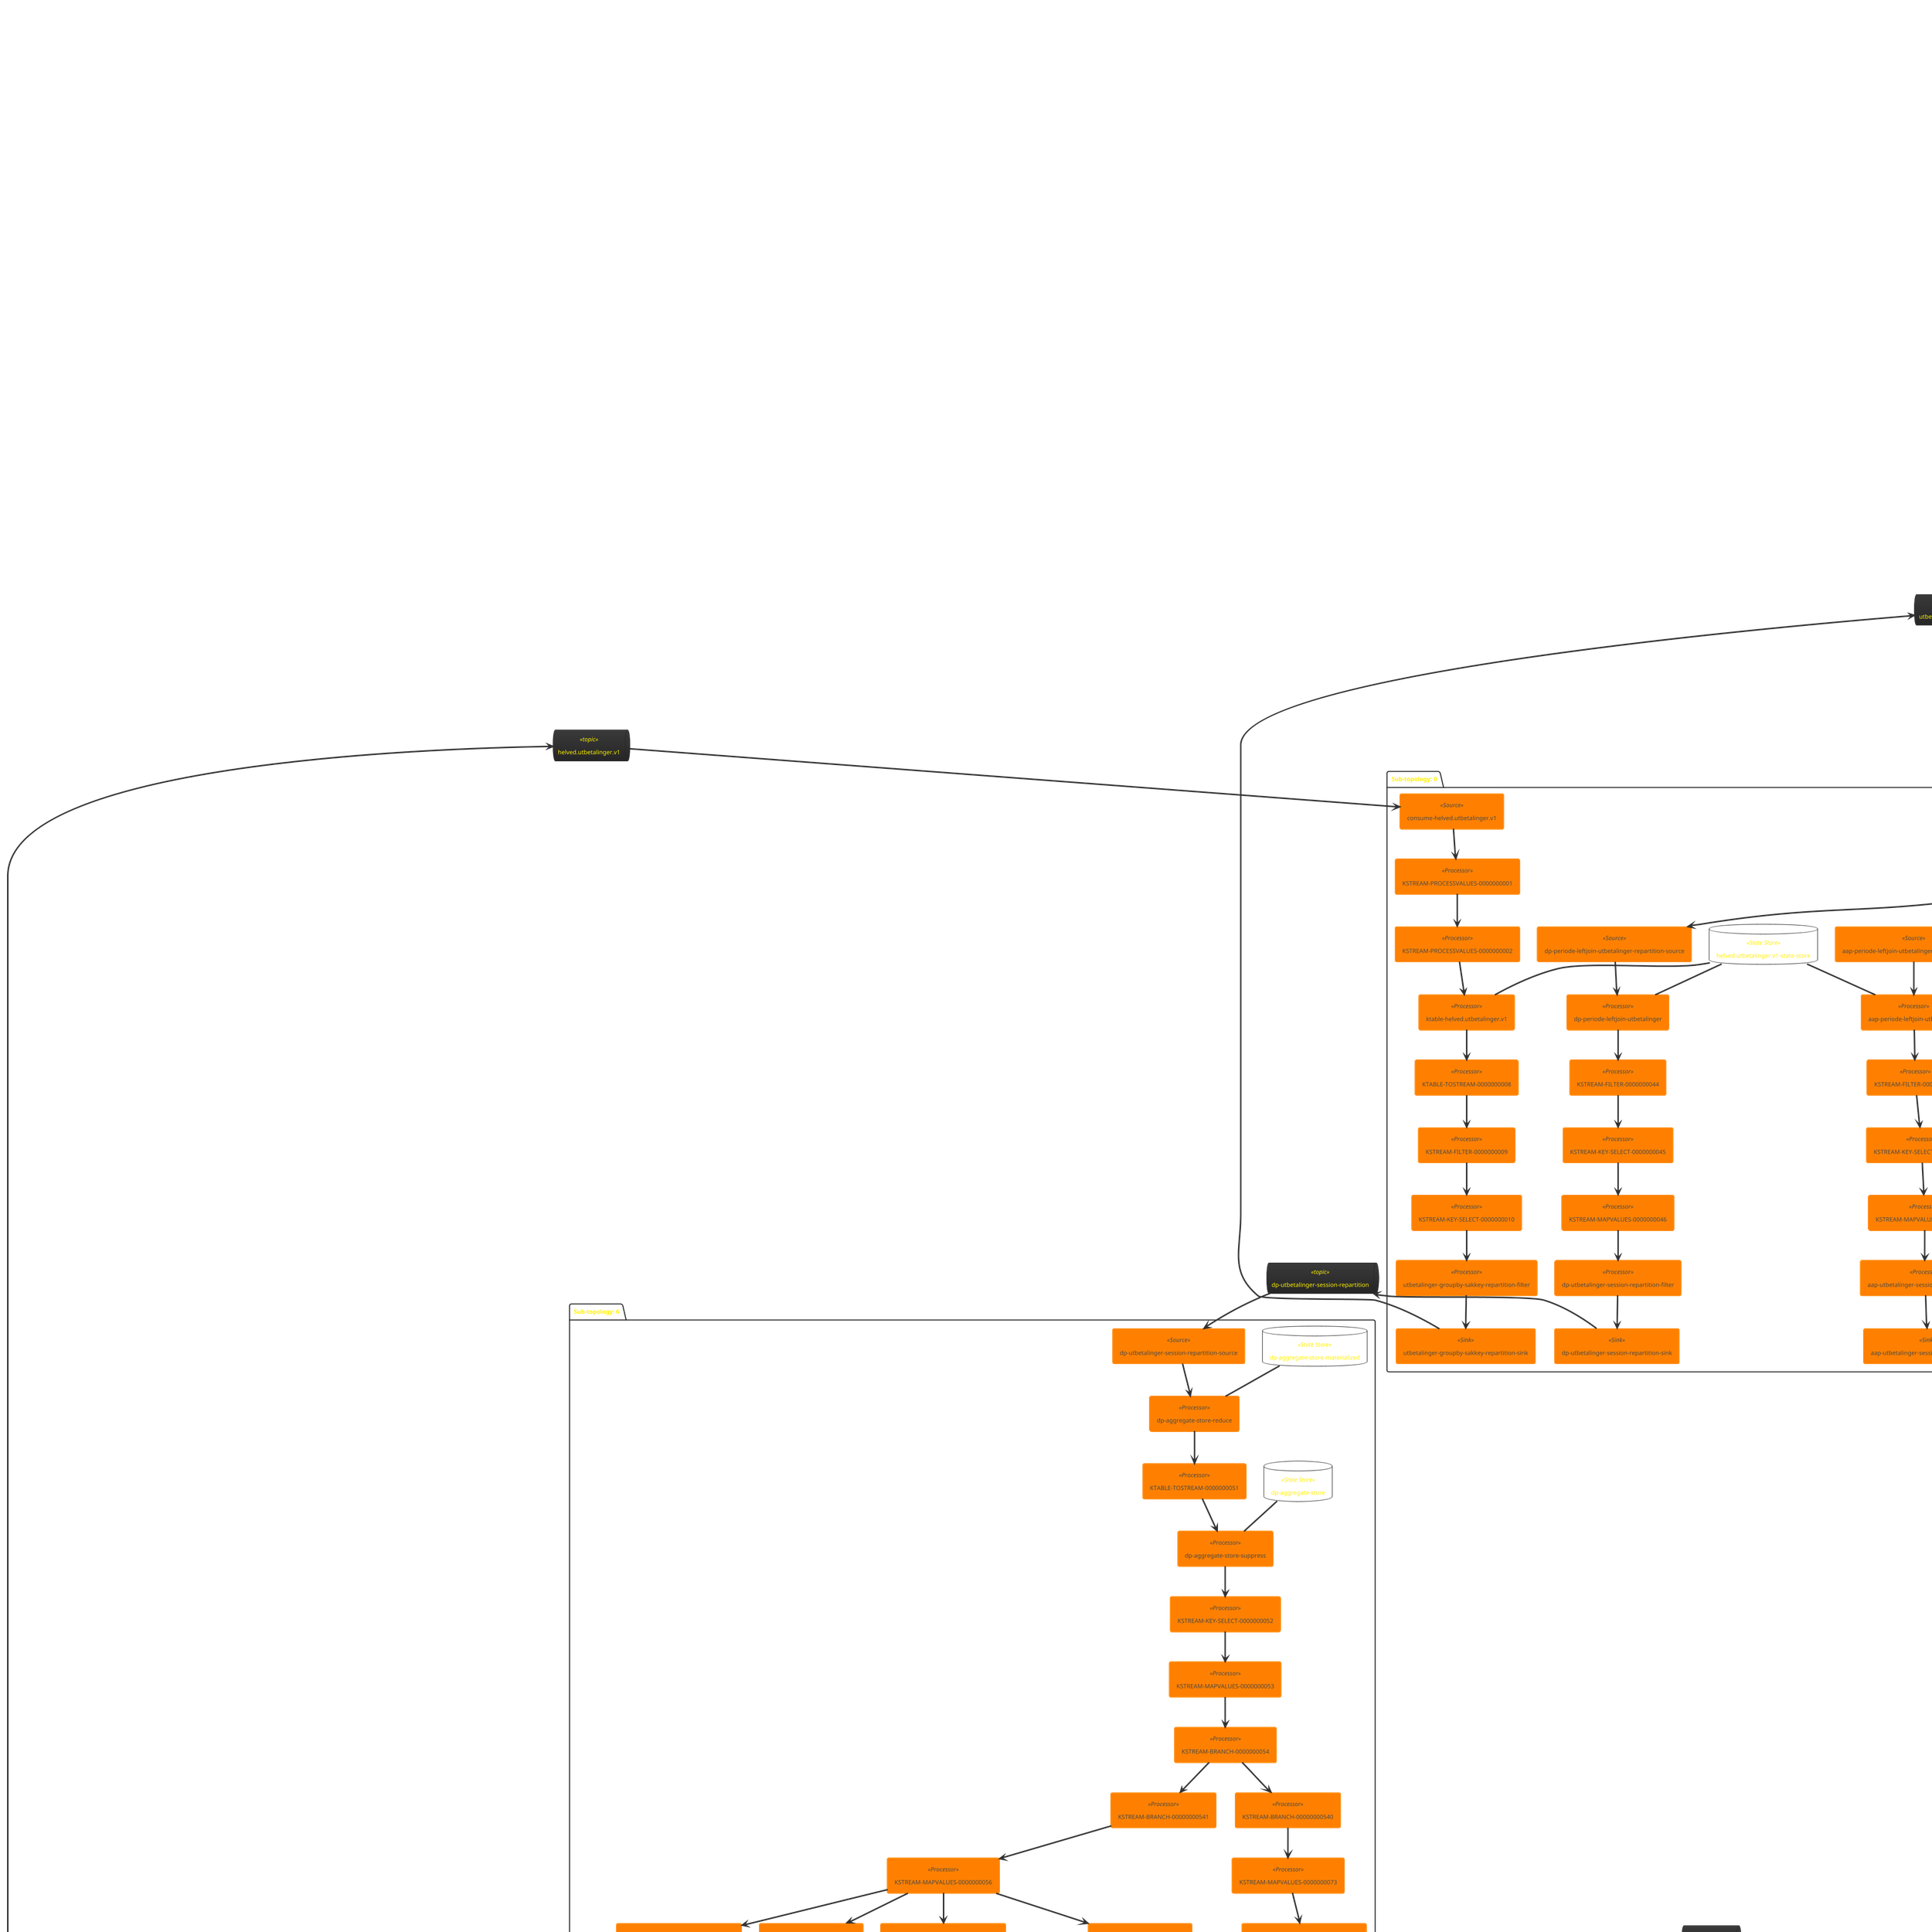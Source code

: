 @startuml
!theme black-knight
queue "aap-utbetalinger-session-repartition" <<topic>> as aap_utbetalinger_session_repartition
queue "dp-utbetalinger-session-repartition" <<topic>> as dp_utbetalinger_session_repartition
queue "utbetalinger-groupby-sakkey-repartition" <<topic>> as utbetalinger_groupby_sakkey_repartition
queue "helved.utbetalinger.v1" <<topic>> as helved_utbetalinger_v1
queue "aap-periode-leftjoin-utbetalinger-repartition" <<topic>> as aap_periode_leftjoin_utbetalinger_repartition
queue "dp-periode-leftjoin-utbetalinger-repartition" <<topic>> as dp_periode_leftjoin_utbetalinger_repartition
queue "pk-leftjoin-pending-repartition" <<topic>> as pk_leftjoin_pending_repartition
queue "helved.pending-utbetalinger.v1" <<topic>> as helved_pending_utbetalinger_v1
queue "helved.saker.v1" <<topic>> as helved_saker_v1
queue "aaptuple-leftjoin-saker-repartition" <<topic>> as aaptuple_leftjoin_saker_repartition
queue "dptuple-leftjoin-saker-repartition" <<topic>> as dptuple_leftjoin_saker_repartition
queue "oppdrag-leftjoin-fks-repartition" <<topic>> as oppdrag_leftjoin_fks_repartition
queue "helved.fk.v1" <<topic>> as helved_fk_v1
queue "from-teamdagpenger.utbetaling.v1-repartition" <<topic>> as from_teamdagpenger_utbetaling_v1_repartition
queue "teamdagpenger.utbetaling.v1" <<topic>> as teamdagpenger_utbetaling_v1
queue "helved.utbetalinger-dp.v1" <<topic>> as helved_utbetalinger_dp_v1
queue "helved.simuleringer.v1" <<topic>> as helved_simuleringer_v1
queue "helved.oppdrag.v1" <<topic>> as helved_oppdrag_v1
queue "helved.status.v1" <<topic>> as helved_status_v1
queue "from-aap.utbetaling.v1-repartition" <<topic>> as from_aap_utbetaling_v1_repartition
queue "aap.utbetaling.v1" <<topic>> as aap_utbetaling_v1
queue "helved.utbetalinger-aap.v1" <<topic>> as helved_utbetalinger_aap_v1
package "Sub-topology: 0" {
	database "helved.utbetalinger.v1-state-store" <<State Store>> as helved_utbetalinger_v1_state_store
	agent "consume-helved.utbetalinger.v1" <<Source>> as consume_helved_utbetalinger_v1
	agent "KSTREAM-PROCESSVALUES-0000000001" <<Processor>> as KSTREAM_PROCESSVALUES_0000000001
	agent "KSTREAM-PROCESSVALUES-0000000002" <<Processor>> as KSTREAM_PROCESSVALUES_0000000002
	agent "aap-periode-leftjoin-utbetalinger-repartition-source" <<Source>> as aap_periode_leftjoin_utbetalinger_repartition_source
	agent "dp-periode-leftjoin-utbetalinger-repartition-source" <<Source>> as dp_periode_leftjoin_utbetalinger_repartition_source
	agent "aap-periode-leftjoin-utbetalinger" <<Processor>> as aap_periode_leftjoin_utbetalinger
	agent "dp-periode-leftjoin-utbetalinger" <<Processor>> as dp_periode_leftjoin_utbetalinger
	agent "ktable-helved.utbetalinger.v1" <<Processor>> as ktable_helved_utbetalinger_v1
	agent "KSTREAM-FILTER-0000000044" <<Processor>> as KSTREAM_FILTER_0000000044
	agent "KSTREAM-FILTER-0000000097" <<Processor>> as KSTREAM_FILTER_0000000097
	agent "KTABLE-TOSTREAM-0000000008" <<Processor>> as KTABLE_TOSTREAM_0000000008
	agent "KSTREAM-FILTER-0000000009" <<Processor>> as KSTREAM_FILTER_0000000009
	agent "KSTREAM-KEY-SELECT-0000000045" <<Processor>> as KSTREAM_KEY_SELECT_0000000045
	agent "KSTREAM-KEY-SELECT-0000000098" <<Processor>> as KSTREAM_KEY_SELECT_0000000098
	agent "KSTREAM-KEY-SELECT-0000000010" <<Processor>> as KSTREAM_KEY_SELECT_0000000010
	agent "KSTREAM-MAPVALUES-0000000046" <<Processor>> as KSTREAM_MAPVALUES_0000000046
	agent "KSTREAM-MAPVALUES-0000000099" <<Processor>> as KSTREAM_MAPVALUES_0000000099
	agent "aap-utbetalinger-session-repartition-filter" <<Processor>> as aap_utbetalinger_session_repartition_filter
	agent "dp-utbetalinger-session-repartition-filter" <<Processor>> as dp_utbetalinger_session_repartition_filter
	agent "utbetalinger-groupby-sakkey-repartition-filter" <<Processor>> as utbetalinger_groupby_sakkey_repartition_filter
	agent "aap-utbetalinger-session-repartition-sink" <<Sink>> as aap_utbetalinger_session_repartition_sink
	agent "dp-utbetalinger-session-repartition-sink" <<Sink>> as dp_utbetalinger_session_repartition_sink
	agent "utbetalinger-groupby-sakkey-repartition-sink" <<Sink>> as utbetalinger_groupby_sakkey_repartition_sink
	helved_utbetalinger_v1 --> consume_helved_utbetalinger_v1
	aap_periode_leftjoin_utbetalinger_repartition --> aap_periode_leftjoin_utbetalinger_repartition_source
	dp_periode_leftjoin_utbetalinger_repartition --> dp_periode_leftjoin_utbetalinger_repartition_source
	helved_utbetalinger_v1_state_store -- aap_periode_leftjoin_utbetalinger
	helved_utbetalinger_v1_state_store -- dp_periode_leftjoin_utbetalinger
	helved_utbetalinger_v1_state_store -- ktable_helved_utbetalinger_v1
	aap_utbetalinger_session_repartition <-- aap_utbetalinger_session_repartition_sink
	dp_utbetalinger_session_repartition <-- dp_utbetalinger_session_repartition_sink
	utbetalinger_groupby_sakkey_repartition <-- utbetalinger_groupby_sakkey_repartition_sink
	consume_helved_utbetalinger_v1 --> KSTREAM_PROCESSVALUES_0000000001
	KSTREAM_PROCESSVALUES_0000000001 --> KSTREAM_PROCESSVALUES_0000000002
	KSTREAM_PROCESSVALUES_0000000002 --> ktable_helved_utbetalinger_v1
	aap_periode_leftjoin_utbetalinger_repartition_source --> aap_periode_leftjoin_utbetalinger
	dp_periode_leftjoin_utbetalinger_repartition_source --> dp_periode_leftjoin_utbetalinger
	aap_periode_leftjoin_utbetalinger --> KSTREAM_FILTER_0000000097
	dp_periode_leftjoin_utbetalinger --> KSTREAM_FILTER_0000000044
	ktable_helved_utbetalinger_v1 --> KTABLE_TOSTREAM_0000000008
	KSTREAM_FILTER_0000000044 --> KSTREAM_KEY_SELECT_0000000045
	KSTREAM_FILTER_0000000097 --> KSTREAM_KEY_SELECT_0000000098
	KTABLE_TOSTREAM_0000000008 --> KSTREAM_FILTER_0000000009
	KSTREAM_FILTER_0000000009 --> KSTREAM_KEY_SELECT_0000000010
	KSTREAM_KEY_SELECT_0000000045 --> KSTREAM_MAPVALUES_0000000046
	KSTREAM_KEY_SELECT_0000000098 --> KSTREAM_MAPVALUES_0000000099
	KSTREAM_KEY_SELECT_0000000010 --> utbetalinger_groupby_sakkey_repartition_filter
	KSTREAM_MAPVALUES_0000000046 --> dp_utbetalinger_session_repartition_filter
	KSTREAM_MAPVALUES_0000000099 --> aap_utbetalinger_session_repartition_filter
	aap_utbetalinger_session_repartition_filter --> aap_utbetalinger_session_repartition_sink
	dp_utbetalinger_session_repartition_filter --> dp_utbetalinger_session_repartition_sink
	utbetalinger_groupby_sakkey_repartition_filter --> utbetalinger_groupby_sakkey_repartition_sink
}
package "Sub-topology: 1" {
	database "helved.pending-utbetalinger.v1-state-store" <<State Store>> as helved_pending_utbetalinger_v1_state_store
	agent "pk-leftjoin-pending-repartition-source" <<Source>> as pk_leftjoin_pending_repartition_source
	agent "consume-helved.pending-utbetalinger.v1" <<Source>> as consume_helved_pending_utbetalinger_v1
	agent "pk-leftjoin-pending" <<Processor>> as pk_leftjoin_pending
	agent "KSTREAM-MAPVALUES-0000000144" <<Processor>> as KSTREAM_MAPVALUES_0000000144
	agent "KSTREAM-PROCESSVALUES-0000000005" <<Processor>> as KSTREAM_PROCESSVALUES_0000000005
	agent "KSTREAM-PROCESSVALUES-0000000006" <<Processor>> as KSTREAM_PROCESSVALUES_0000000006
	agent "KSTREAM-PROCESSVALUES-0000000145" <<Processor>> as KSTREAM_PROCESSVALUES_0000000145
	agent "KSTREAM-SINK-0000000146" <<Sink>> as KSTREAM_SINK_0000000146
	agent "ktable-helved.pending-utbetalinger.v1" <<Processor>> as ktable_helved_pending_utbetalinger_v1
	pk_leftjoin_pending_repartition --> pk_leftjoin_pending_repartition_source
	helved_pending_utbetalinger_v1 --> consume_helved_pending_utbetalinger_v1
	helved_pending_utbetalinger_v1_state_store -- pk_leftjoin_pending
	helved_utbetalinger_v1 <-- KSTREAM_SINK_0000000146
	helved_pending_utbetalinger_v1_state_store -- ktable_helved_pending_utbetalinger_v1
	pk_leftjoin_pending_repartition_source --> pk_leftjoin_pending
	consume_helved_pending_utbetalinger_v1 --> KSTREAM_PROCESSVALUES_0000000005
	pk_leftjoin_pending --> KSTREAM_MAPVALUES_0000000144
	KSTREAM_MAPVALUES_0000000144 --> KSTREAM_PROCESSVALUES_0000000145
	KSTREAM_PROCESSVALUES_0000000005 --> KSTREAM_PROCESSVALUES_0000000006
	KSTREAM_PROCESSVALUES_0000000006 --> ktable_helved_pending_utbetalinger_v1
	KSTREAM_PROCESSVALUES_0000000145 --> KSTREAM_SINK_0000000146
}
package "Sub-topology: 2" {
	database "helved.saker.v1-state-store-materialized" <<State Store>> as helved_saker_v1_state_store_materialized
	agent "utbetalinger-groupby-sakkey-repartition-source" <<Source>> as utbetalinger_groupby_sakkey_repartition_source
	agent "aaptuple-leftjoin-saker-repartition-source" <<Source>> as aaptuple_leftjoin_saker_repartition_source
	agent "dptuple-leftjoin-saker-repartition-source" <<Source>> as dptuple_leftjoin_saker_repartition_source
	agent "helved.saker.v1-state-store-aggregate" <<Processor>> as helved_saker_v1_state_store_aggregate
	agent "KTABLE-TOSTREAM-0000000015" <<Processor>> as KTABLE_TOSTREAM_0000000015
	agent "aaptuple-leftjoin-saker" <<Processor>> as aaptuple_leftjoin_saker
	agent "dptuple-leftjoin-saker" <<Processor>> as dptuple_leftjoin_saker
	agent "KSTREAM-FILTER-0000000016" <<Processor>> as KSTREAM_FILTER_0000000016
	agent "KSTREAM-FLATMAP-0000000039" <<Processor>> as KSTREAM_FLATMAP_0000000039
	agent "KSTREAM-FLATMAP-0000000092" <<Processor>> as KSTREAM_FLATMAP_0000000092
	agent "KSTREAM-PROCESSVALUES-0000000017" <<Processor>> as KSTREAM_PROCESSVALUES_0000000017
	agent "aap-periode-leftjoin-utbetalinger-repartition-filter" <<Processor>> as aap_periode_leftjoin_utbetalinger_repartition_filter
	agent "dp-periode-leftjoin-utbetalinger-repartition-filter" <<Processor>> as dp_periode_leftjoin_utbetalinger_repartition_filter
	agent "KSTREAM-SINK-0000000018" <<Sink>> as KSTREAM_SINK_0000000018
	agent "aap-periode-leftjoin-utbetalinger-repartition-sink" <<Sink>> as aap_periode_leftjoin_utbetalinger_repartition_sink
	agent "dp-periode-leftjoin-utbetalinger-repartition-sink" <<Sink>> as dp_periode_leftjoin_utbetalinger_repartition_sink
	utbetalinger_groupby_sakkey_repartition --> utbetalinger_groupby_sakkey_repartition_source
	aaptuple_leftjoin_saker_repartition --> aaptuple_leftjoin_saker_repartition_source
	dptuple_leftjoin_saker_repartition --> dptuple_leftjoin_saker_repartition_source
	helved_saker_v1_state_store_materialized -- helved_saker_v1_state_store_aggregate
	helved_saker_v1_state_store_materialized -- aaptuple_leftjoin_saker
	helved_saker_v1_state_store_materialized -- dptuple_leftjoin_saker
	helved_saker_v1 <-- KSTREAM_SINK_0000000018
	aap_periode_leftjoin_utbetalinger_repartition <-- aap_periode_leftjoin_utbetalinger_repartition_sink
	dp_periode_leftjoin_utbetalinger_repartition <-- dp_periode_leftjoin_utbetalinger_repartition_sink
	utbetalinger_groupby_sakkey_repartition_source --> helved_saker_v1_state_store_aggregate
	aaptuple_leftjoin_saker_repartition_source --> aaptuple_leftjoin_saker
	dptuple_leftjoin_saker_repartition_source --> dptuple_leftjoin_saker
	helved_saker_v1_state_store_aggregate --> KTABLE_TOSTREAM_0000000015
	KTABLE_TOSTREAM_0000000015 --> KSTREAM_FILTER_0000000016
	aaptuple_leftjoin_saker --> KSTREAM_FLATMAP_0000000092
	dptuple_leftjoin_saker --> KSTREAM_FLATMAP_0000000039
	KSTREAM_FILTER_0000000016 --> KSTREAM_PROCESSVALUES_0000000017
	KSTREAM_FLATMAP_0000000039 --> dp_periode_leftjoin_utbetalinger_repartition_filter
	KSTREAM_FLATMAP_0000000092 --> aap_periode_leftjoin_utbetalinger_repartition_filter
	KSTREAM_PROCESSVALUES_0000000017 --> KSTREAM_SINK_0000000018
	aap_periode_leftjoin_utbetalinger_repartition_filter --> aap_periode_leftjoin_utbetalinger_repartition_sink
	dp_periode_leftjoin_utbetalinger_repartition_filter --> dp_periode_leftjoin_utbetalinger_repartition_sink
}
package "Sub-topology: 3" {
	database "helved.fk.v1-state-store" <<State Store>> as helved_fk_v1_state_store
	agent "oppdrag-leftjoin-fks-repartition-source" <<Source>> as oppdrag_leftjoin_fks_repartition_source
	agent "consume-helved.fk.v1" <<Source>> as consume_helved_fk_v1
	agent "oppdrag-leftjoin-fks" <<Processor>> as oppdrag_leftjoin_fks
	agent "KSTREAM-FLATMAP-0000000139" <<Processor>> as KSTREAM_FLATMAP_0000000139
	agent "KSTREAM-PROCESSVALUES-0000000020" <<Processor>> as KSTREAM_PROCESSVALUES_0000000020
	agent "KSTREAM-PROCESSVALUES-0000000021" <<Processor>> as KSTREAM_PROCESSVALUES_0000000021
	agent "pk-leftjoin-pending-repartition-filter" <<Processor>> as pk_leftjoin_pending_repartition_filter
	agent "ktable-helved.fk.v1" <<Processor>> as ktable_helved_fk_v1
	agent "pk-leftjoin-pending-repartition-sink" <<Sink>> as pk_leftjoin_pending_repartition_sink
	oppdrag_leftjoin_fks_repartition --> oppdrag_leftjoin_fks_repartition_source
	helved_fk_v1 --> consume_helved_fk_v1
	helved_fk_v1_state_store -- oppdrag_leftjoin_fks
	helved_fk_v1_state_store -- ktable_helved_fk_v1
	pk_leftjoin_pending_repartition <-- pk_leftjoin_pending_repartition_sink
	oppdrag_leftjoin_fks_repartition_source --> oppdrag_leftjoin_fks
	consume_helved_fk_v1 --> KSTREAM_PROCESSVALUES_0000000020
	oppdrag_leftjoin_fks --> KSTREAM_FLATMAP_0000000139
	KSTREAM_FLATMAP_0000000139 --> pk_leftjoin_pending_repartition_filter
	KSTREAM_PROCESSVALUES_0000000020 --> KSTREAM_PROCESSVALUES_0000000021
	KSTREAM_PROCESSVALUES_0000000021 --> ktable_helved_fk_v1
	pk_leftjoin_pending_repartition_filter --> pk_leftjoin_pending_repartition_sink
}
package "Sub-topology: 4" {
	agent "consume-teamdagpenger.utbetaling.v1" <<Source>> as consume_teamdagpenger_utbetaling_v1
	agent "KSTREAM-PROCESSVALUES-0000000024" <<Processor>> as KSTREAM_PROCESSVALUES_0000000024
	agent "KSTREAM-FILTER-0000000025" <<Processor>> as KSTREAM_FILTER_0000000025
	agent "from-teamdagpenger.utbetaling.v1-repartition-filter" <<Processor>> as from_teamdagpenger_utbetaling_v1_repartition_filter
	agent "from-teamdagpenger.utbetaling.v1-repartition-sink" <<Sink>> as from_teamdagpenger_utbetaling_v1_repartition_sink
	teamdagpenger_utbetaling_v1 --> consume_teamdagpenger_utbetaling_v1
	from_teamdagpenger_utbetaling_v1_repartition <-- from_teamdagpenger_utbetaling_v1_repartition_sink
	consume_teamdagpenger_utbetaling_v1 --> KSTREAM_PROCESSVALUES_0000000024
	KSTREAM_PROCESSVALUES_0000000024 --> KSTREAM_FILTER_0000000025
	KSTREAM_FILTER_0000000025 --> from_teamdagpenger_utbetaling_v1_repartition_filter
	from_teamdagpenger_utbetaling_v1_repartition_filter --> from_teamdagpenger_utbetaling_v1_repartition_sink
}
package "Sub-topology: 5" {
	agent "consume-helved.utbetalinger-dp.v1" <<Source>> as consume_helved_utbetalinger_dp_v1
	agent "KSTREAM-PROCESSVALUES-0000000030" <<Processor>> as KSTREAM_PROCESSVALUES_0000000030
	agent "KSTREAM-FILTER-0000000031" <<Processor>> as KSTREAM_FILTER_0000000031
	agent "from-teamdagpenger.utbetaling.v1-repartition-source" <<Source>> as from_teamdagpenger_utbetaling_v1_repartition_source
	agent "KSTREAM-MERGE-0000000032" <<Processor>> as KSTREAM_MERGE_0000000032
	agent "KSTREAM-MAPVALUES-0000000033" <<Processor>> as KSTREAM_MAPVALUES_0000000033
	agent "KSTREAM-KEY-SELECT-0000000034" <<Processor>> as KSTREAM_KEY_SELECT_0000000034
	agent "dptuple-leftjoin-saker-repartition-filter" <<Processor>> as dptuple_leftjoin_saker_repartition_filter
	agent "dptuple-leftjoin-saker-repartition-sink" <<Sink>> as dptuple_leftjoin_saker_repartition_sink
	helved_utbetalinger_dp_v1 --> consume_helved_utbetalinger_dp_v1
	from_teamdagpenger_utbetaling_v1_repartition --> from_teamdagpenger_utbetaling_v1_repartition_source
	dptuple_leftjoin_saker_repartition <-- dptuple_leftjoin_saker_repartition_sink
	consume_helved_utbetalinger_dp_v1 --> KSTREAM_PROCESSVALUES_0000000030
	KSTREAM_PROCESSVALUES_0000000030 --> KSTREAM_FILTER_0000000031
	KSTREAM_FILTER_0000000031 --> KSTREAM_MERGE_0000000032
	from_teamdagpenger_utbetaling_v1_repartition_source --> KSTREAM_MERGE_0000000032
	KSTREAM_MERGE_0000000032 --> KSTREAM_MAPVALUES_0000000033
	KSTREAM_MAPVALUES_0000000033 --> KSTREAM_KEY_SELECT_0000000034
	KSTREAM_KEY_SELECT_0000000034 --> dptuple_leftjoin_saker_repartition_filter
	dptuple_leftjoin_saker_repartition_filter --> dptuple_leftjoin_saker_repartition_sink
}
package "Sub-topology: 6" {
	database "dp-aggregate-store-materialized" <<State Store>> as dp_aggregate_store_materialized
	database "dp-aggregate-store" <<State Store>> as dp_aggregate_store
	agent "dp-utbetalinger-session-repartition-source" <<Source>> as dp_utbetalinger_session_repartition_source
	agent "dp-aggregate-store-reduce" <<Processor>> as dp_aggregate_store_reduce
	agent "KTABLE-TOSTREAM-0000000051" <<Processor>> as KTABLE_TOSTREAM_0000000051
	agent "dp-aggregate-store-suppress" <<Processor>> as dp_aggregate_store_suppress
	agent "KSTREAM-KEY-SELECT-0000000052" <<Processor>> as KSTREAM_KEY_SELECT_0000000052
	agent "KSTREAM-MAPVALUES-0000000053" <<Processor>> as KSTREAM_MAPVALUES_0000000053
	agent "KSTREAM-BRANCH-0000000054" <<Processor>> as KSTREAM_BRANCH_0000000054
	agent "KSTREAM-BRANCH-00000000541" <<Processor>> as KSTREAM_BRANCH_00000000541
	agent "KSTREAM-MAPVALUES-0000000056" <<Processor>> as KSTREAM_MAPVALUES_0000000056
	agent "KSTREAM-FLATMAPVALUES-0000000063" <<Processor>> as KSTREAM_FLATMAPVALUES_0000000063
	agent "KSTREAM-BRANCH-00000000540" <<Processor>> as KSTREAM_BRANCH_00000000540
	agent "KSTREAM-FLATMAP-0000000057" <<Processor>> as KSTREAM_FLATMAP_0000000057
	agent "KSTREAM-FLATMAP-0000000069" <<Processor>> as KSTREAM_FLATMAP_0000000069
	agent "KSTREAM-FLATMAPVALUES-0000000060" <<Processor>> as KSTREAM_FLATMAPVALUES_0000000060
	agent "KSTREAM-MAPVALUES-0000000066" <<Processor>> as KSTREAM_MAPVALUES_0000000066
	agent "KSTREAM-MAPVALUES-0000000073" <<Processor>> as KSTREAM_MAPVALUES_0000000073
	agent "KSTREAM-PROCESSVALUES-0000000058" <<Processor>> as KSTREAM_PROCESSVALUES_0000000058
	agent "KSTREAM-PROCESSVALUES-0000000061" <<Processor>> as KSTREAM_PROCESSVALUES_0000000061
	agent "KSTREAM-PROCESSVALUES-0000000064" <<Processor>> as KSTREAM_PROCESSVALUES_0000000064
	agent "KSTREAM-PROCESSVALUES-0000000067" <<Processor>> as KSTREAM_PROCESSVALUES_0000000067
	agent "KSTREAM-PROCESSVALUES-0000000070" <<Processor>> as KSTREAM_PROCESSVALUES_0000000070
	agent "KSTREAM-PROCESSVALUES-0000000074" <<Processor>> as KSTREAM_PROCESSVALUES_0000000074
	agent "KSTREAM-SINK-0000000059" <<Sink>> as KSTREAM_SINK_0000000059
	agent "KSTREAM-SINK-0000000062" <<Sink>> as KSTREAM_SINK_0000000062
	agent "KSTREAM-SINK-0000000065" <<Sink>> as KSTREAM_SINK_0000000065
	agent "KSTREAM-SINK-0000000068" <<Sink>> as KSTREAM_SINK_0000000068
	agent "KSTREAM-SINK-0000000071" <<Sink>> as KSTREAM_SINK_0000000071
	agent "KSTREAM-SINK-0000000075" <<Sink>> as KSTREAM_SINK_0000000075
	dp_utbetalinger_session_repartition --> dp_utbetalinger_session_repartition_source
	dp_aggregate_store_materialized -- dp_aggregate_store_reduce
	dp_aggregate_store -- dp_aggregate_store_suppress
	helved_pending_utbetalinger_v1 <-- KSTREAM_SINK_0000000059
	helved_simuleringer_v1 <-- KSTREAM_SINK_0000000062
	helved_oppdrag_v1 <-- KSTREAM_SINK_0000000065
	helved_status_v1 <-- KSTREAM_SINK_0000000068
	helved_fk_v1 <-- KSTREAM_SINK_0000000071
	helved_status_v1 <-- KSTREAM_SINK_0000000075
	dp_utbetalinger_session_repartition_source --> dp_aggregate_store_reduce
	dp_aggregate_store_reduce --> KTABLE_TOSTREAM_0000000051
	KTABLE_TOSTREAM_0000000051 --> dp_aggregate_store_suppress
	dp_aggregate_store_suppress --> KSTREAM_KEY_SELECT_0000000052
	KSTREAM_KEY_SELECT_0000000052 --> KSTREAM_MAPVALUES_0000000053
	KSTREAM_MAPVALUES_0000000053 --> KSTREAM_BRANCH_0000000054
	KSTREAM_BRANCH_0000000054 --> KSTREAM_BRANCH_00000000540
	KSTREAM_BRANCH_0000000054 --> KSTREAM_BRANCH_00000000541
	KSTREAM_BRANCH_00000000541 --> KSTREAM_MAPVALUES_0000000056
	KSTREAM_MAPVALUES_0000000056 --> KSTREAM_FLATMAPVALUES_0000000063
	KSTREAM_MAPVALUES_0000000056 --> KSTREAM_FLATMAP_0000000057
	KSTREAM_MAPVALUES_0000000056 --> KSTREAM_FLATMAPVALUES_0000000060
	KSTREAM_MAPVALUES_0000000056 --> KSTREAM_FLATMAP_0000000069
	KSTREAM_FLATMAPVALUES_0000000063 --> KSTREAM_MAPVALUES_0000000066
	KSTREAM_FLATMAPVALUES_0000000063 --> KSTREAM_PROCESSVALUES_0000000064
	KSTREAM_BRANCH_00000000540 --> KSTREAM_MAPVALUES_0000000073
	KSTREAM_FLATMAP_0000000057 --> KSTREAM_PROCESSVALUES_0000000058
	KSTREAM_FLATMAP_0000000069 --> KSTREAM_PROCESSVALUES_0000000070
	KSTREAM_FLATMAPVALUES_0000000060 --> KSTREAM_PROCESSVALUES_0000000061
	KSTREAM_MAPVALUES_0000000066 --> KSTREAM_PROCESSVALUES_0000000067
	KSTREAM_MAPVALUES_0000000073 --> KSTREAM_PROCESSVALUES_0000000074
	KSTREAM_PROCESSVALUES_0000000058 --> KSTREAM_SINK_0000000059
	KSTREAM_PROCESSVALUES_0000000061 --> KSTREAM_SINK_0000000062
	KSTREAM_PROCESSVALUES_0000000064 --> KSTREAM_SINK_0000000065
	KSTREAM_PROCESSVALUES_0000000067 --> KSTREAM_SINK_0000000068
	KSTREAM_PROCESSVALUES_0000000070 --> KSTREAM_SINK_0000000071
	KSTREAM_PROCESSVALUES_0000000074 --> KSTREAM_SINK_0000000075
}
package "Sub-topology: 7" {
	agent "consume-aap.utbetaling.v1" <<Source>> as consume_aap_utbetaling_v1
	agent "KSTREAM-PROCESSVALUES-0000000077" <<Processor>> as KSTREAM_PROCESSVALUES_0000000077
	agent "KSTREAM-FILTER-0000000078" <<Processor>> as KSTREAM_FILTER_0000000078
	agent "from-aap.utbetaling.v1-repartition-filter" <<Processor>> as from_aap_utbetaling_v1_repartition_filter
	agent "from-aap.utbetaling.v1-repartition-sink" <<Sink>> as from_aap_utbetaling_v1_repartition_sink
	aap_utbetaling_v1 --> consume_aap_utbetaling_v1
	from_aap_utbetaling_v1_repartition <-- from_aap_utbetaling_v1_repartition_sink
	consume_aap_utbetaling_v1 --> KSTREAM_PROCESSVALUES_0000000077
	KSTREAM_PROCESSVALUES_0000000077 --> KSTREAM_FILTER_0000000078
	KSTREAM_FILTER_0000000078 --> from_aap_utbetaling_v1_repartition_filter
	from_aap_utbetaling_v1_repartition_filter --> from_aap_utbetaling_v1_repartition_sink
}
package "Sub-topology: 8" {
	agent "consume-helved.utbetalinger-aap.v1" <<Source>> as consume_helved_utbetalinger_aap_v1
	agent "KSTREAM-PROCESSVALUES-0000000083" <<Processor>> as KSTREAM_PROCESSVALUES_0000000083
	agent "KSTREAM-FILTER-0000000084" <<Processor>> as KSTREAM_FILTER_0000000084
	agent "from-aap.utbetaling.v1-repartition-source" <<Source>> as from_aap_utbetaling_v1_repartition_source
	agent "KSTREAM-MERGE-0000000085" <<Processor>> as KSTREAM_MERGE_0000000085
	agent "KSTREAM-MAPVALUES-0000000086" <<Processor>> as KSTREAM_MAPVALUES_0000000086
	agent "KSTREAM-KEY-SELECT-0000000087" <<Processor>> as KSTREAM_KEY_SELECT_0000000087
	agent "aaptuple-leftjoin-saker-repartition-filter" <<Processor>> as aaptuple_leftjoin_saker_repartition_filter
	agent "aaptuple-leftjoin-saker-repartition-sink" <<Sink>> as aaptuple_leftjoin_saker_repartition_sink
	helved_utbetalinger_aap_v1 --> consume_helved_utbetalinger_aap_v1
	from_aap_utbetaling_v1_repartition --> from_aap_utbetaling_v1_repartition_source
	aaptuple_leftjoin_saker_repartition <-- aaptuple_leftjoin_saker_repartition_sink
	consume_helved_utbetalinger_aap_v1 --> KSTREAM_PROCESSVALUES_0000000083
	KSTREAM_PROCESSVALUES_0000000083 --> KSTREAM_FILTER_0000000084
	KSTREAM_FILTER_0000000084 --> KSTREAM_MERGE_0000000085
	from_aap_utbetaling_v1_repartition_source --> KSTREAM_MERGE_0000000085
	KSTREAM_MERGE_0000000085 --> KSTREAM_MAPVALUES_0000000086
	KSTREAM_MAPVALUES_0000000086 --> KSTREAM_KEY_SELECT_0000000087
	KSTREAM_KEY_SELECT_0000000087 --> aaptuple_leftjoin_saker_repartition_filter
	aaptuple_leftjoin_saker_repartition_filter --> aaptuple_leftjoin_saker_repartition_sink
}
package "Sub-topology: 9" {
	database "aap-aggregate-store-materialized" <<State Store>> as aap_aggregate_store_materialized
	database "aap-aggregate-store" <<State Store>> as aap_aggregate_store
	agent "aap-utbetalinger-session-repartition-source" <<Source>> as aap_utbetalinger_session_repartition_source
	agent "aap-aggregate-store-reduce" <<Processor>> as aap_aggregate_store_reduce
	agent "KTABLE-TOSTREAM-0000000104" <<Processor>> as KTABLE_TOSTREAM_0000000104
	agent "aap-aggregate-store-suppress" <<Processor>> as aap_aggregate_store_suppress
	agent "KSTREAM-KEY-SELECT-0000000105" <<Processor>> as KSTREAM_KEY_SELECT_0000000105
	agent "KSTREAM-MAPVALUES-0000000106" <<Processor>> as KSTREAM_MAPVALUES_0000000106
	agent "KSTREAM-BRANCH-0000000107" <<Processor>> as KSTREAM_BRANCH_0000000107
	agent "KSTREAM-BRANCH-00000001071" <<Processor>> as KSTREAM_BRANCH_00000001071
	agent "KSTREAM-MAPVALUES-0000000109" <<Processor>> as KSTREAM_MAPVALUES_0000000109
	agent "KSTREAM-FLATMAPVALUES-0000000116" <<Processor>> as KSTREAM_FLATMAPVALUES_0000000116
	agent "KSTREAM-BRANCH-00000001070" <<Processor>> as KSTREAM_BRANCH_00000001070
	agent "KSTREAM-FLATMAP-0000000110" <<Processor>> as KSTREAM_FLATMAP_0000000110
	agent "KSTREAM-FLATMAP-0000000122" <<Processor>> as KSTREAM_FLATMAP_0000000122
	agent "KSTREAM-FLATMAPVALUES-0000000113" <<Processor>> as KSTREAM_FLATMAPVALUES_0000000113
	agent "KSTREAM-MAPVALUES-0000000119" <<Processor>> as KSTREAM_MAPVALUES_0000000119
	agent "KSTREAM-MAPVALUES-0000000126" <<Processor>> as KSTREAM_MAPVALUES_0000000126
	agent "KSTREAM-PROCESSVALUES-0000000111" <<Processor>> as KSTREAM_PROCESSVALUES_0000000111
	agent "KSTREAM-PROCESSVALUES-0000000114" <<Processor>> as KSTREAM_PROCESSVALUES_0000000114
	agent "KSTREAM-PROCESSVALUES-0000000117" <<Processor>> as KSTREAM_PROCESSVALUES_0000000117
	agent "KSTREAM-PROCESSVALUES-0000000120" <<Processor>> as KSTREAM_PROCESSVALUES_0000000120
	agent "KSTREAM-PROCESSVALUES-0000000123" <<Processor>> as KSTREAM_PROCESSVALUES_0000000123
	agent "KSTREAM-PROCESSVALUES-0000000127" <<Processor>> as KSTREAM_PROCESSVALUES_0000000127
	agent "KSTREAM-SINK-0000000112" <<Sink>> as KSTREAM_SINK_0000000112
	agent "KSTREAM-SINK-0000000115" <<Sink>> as KSTREAM_SINK_0000000115
	agent "KSTREAM-SINK-0000000118" <<Sink>> as KSTREAM_SINK_0000000118
	agent "KSTREAM-SINK-0000000121" <<Sink>> as KSTREAM_SINK_0000000121
	agent "KSTREAM-SINK-0000000124" <<Sink>> as KSTREAM_SINK_0000000124
	agent "KSTREAM-SINK-0000000128" <<Sink>> as KSTREAM_SINK_0000000128
	aap_utbetalinger_session_repartition --> aap_utbetalinger_session_repartition_source
	aap_aggregate_store_materialized -- aap_aggregate_store_reduce
	aap_aggregate_store -- aap_aggregate_store_suppress
	helved_pending_utbetalinger_v1 <-- KSTREAM_SINK_0000000112
	helved_simuleringer_v1 <-- KSTREAM_SINK_0000000115
	helved_oppdrag_v1 <-- KSTREAM_SINK_0000000118
	helved_status_v1 <-- KSTREAM_SINK_0000000121
	helved_fk_v1 <-- KSTREAM_SINK_0000000124
	helved_status_v1 <-- KSTREAM_SINK_0000000128
	aap_utbetalinger_session_repartition_source --> aap_aggregate_store_reduce
	aap_aggregate_store_reduce --> KTABLE_TOSTREAM_0000000104
	KTABLE_TOSTREAM_0000000104 --> aap_aggregate_store_suppress
	aap_aggregate_store_suppress --> KSTREAM_KEY_SELECT_0000000105
	KSTREAM_KEY_SELECT_0000000105 --> KSTREAM_MAPVALUES_0000000106
	KSTREAM_MAPVALUES_0000000106 --> KSTREAM_BRANCH_0000000107
	KSTREAM_BRANCH_0000000107 --> KSTREAM_BRANCH_00000001071
	KSTREAM_BRANCH_0000000107 --> KSTREAM_BRANCH_00000001070
	KSTREAM_BRANCH_00000001071 --> KSTREAM_MAPVALUES_0000000109
	KSTREAM_MAPVALUES_0000000109 --> KSTREAM_FLATMAPVALUES_0000000116
	KSTREAM_MAPVALUES_0000000109 --> KSTREAM_FLATMAP_0000000110
	KSTREAM_MAPVALUES_0000000109 --> KSTREAM_FLATMAP_0000000122
	KSTREAM_MAPVALUES_0000000109 --> KSTREAM_FLATMAPVALUES_0000000113
	KSTREAM_FLATMAPVALUES_0000000116 --> KSTREAM_MAPVALUES_0000000119
	KSTREAM_FLATMAPVALUES_0000000116 --> KSTREAM_PROCESSVALUES_0000000117
	KSTREAM_BRANCH_00000001070 --> KSTREAM_MAPVALUES_0000000126
	KSTREAM_FLATMAP_0000000110 --> KSTREAM_PROCESSVALUES_0000000111
	KSTREAM_FLATMAP_0000000122 --> KSTREAM_PROCESSVALUES_0000000123
	KSTREAM_FLATMAPVALUES_0000000113 --> KSTREAM_PROCESSVALUES_0000000114
	KSTREAM_MAPVALUES_0000000119 --> KSTREAM_PROCESSVALUES_0000000120
	KSTREAM_MAPVALUES_0000000126 --> KSTREAM_PROCESSVALUES_0000000127
	KSTREAM_PROCESSVALUES_0000000111 --> KSTREAM_SINK_0000000112
	KSTREAM_PROCESSVALUES_0000000114 --> KSTREAM_SINK_0000000115
	KSTREAM_PROCESSVALUES_0000000117 --> KSTREAM_SINK_0000000118
	KSTREAM_PROCESSVALUES_0000000120 --> KSTREAM_SINK_0000000121
	KSTREAM_PROCESSVALUES_0000000123 --> KSTREAM_SINK_0000000124
	KSTREAM_PROCESSVALUES_0000000127 --> KSTREAM_SINK_0000000128
}
package "Sub-topology: 10" {
	agent "consume-helved.oppdrag.v1" <<Source>> as consume_helved_oppdrag_v1
	agent "KSTREAM-PROCESSVALUES-0000000130" <<Processor>> as KSTREAM_PROCESSVALUES_0000000130
	agent "KSTREAM-FILTER-0000000131" <<Processor>> as KSTREAM_FILTER_0000000131
	agent "KSTREAM-FILTER-0000000132" <<Processor>> as KSTREAM_FILTER_0000000132
	agent "KSTREAM-KEY-SELECT-0000000133" <<Processor>> as KSTREAM_KEY_SELECT_0000000133
	agent "KSTREAM-MAPVALUES-0000000134" <<Processor>> as KSTREAM_MAPVALUES_0000000134
	agent "oppdrag-leftjoin-fks-repartition-filter" <<Processor>> as oppdrag_leftjoin_fks_repartition_filter
	agent "oppdrag-leftjoin-fks-repartition-sink" <<Sink>> as oppdrag_leftjoin_fks_repartition_sink
	helved_oppdrag_v1 --> consume_helved_oppdrag_v1
	oppdrag_leftjoin_fks_repartition <-- oppdrag_leftjoin_fks_repartition_sink
	consume_helved_oppdrag_v1 --> KSTREAM_PROCESSVALUES_0000000130
	KSTREAM_PROCESSVALUES_0000000130 --> KSTREAM_FILTER_0000000131
	KSTREAM_FILTER_0000000131 --> KSTREAM_FILTER_0000000132
	KSTREAM_FILTER_0000000132 --> KSTREAM_KEY_SELECT_0000000133
	KSTREAM_KEY_SELECT_0000000133 --> KSTREAM_MAPVALUES_0000000134
	KSTREAM_MAPVALUES_0000000134 --> oppdrag_leftjoin_fks_repartition_filter
	oppdrag_leftjoin_fks_repartition_filter --> oppdrag_leftjoin_fks_repartition_sink
}
package "Sub-topology: 11" {
	database "helved.saker.v1-state-store" <<State Store>> as helved_saker_v1_state_store
	agent "consume-helved.saker.v1" <<Source>> as consume_helved_saker_v1
	agent "KSTREAM-PROCESSVALUES-0000000148" <<Processor>> as KSTREAM_PROCESSVALUES_0000000148
	agent "KSTREAM-PROCESSVALUES-0000000149" <<Processor>> as KSTREAM_PROCESSVALUES_0000000149
	agent "ktable-helved.saker.v1" <<Processor>> as ktable_helved_saker_v1
	helved_saker_v1 --> consume_helved_saker_v1
	helved_saker_v1_state_store -- ktable_helved_saker_v1
	consume_helved_saker_v1 --> KSTREAM_PROCESSVALUES_0000000148
	KSTREAM_PROCESSVALUES_0000000148 --> KSTREAM_PROCESSVALUES_0000000149
	KSTREAM_PROCESSVALUES_0000000149 --> ktable_helved_saker_v1
}
@enduml